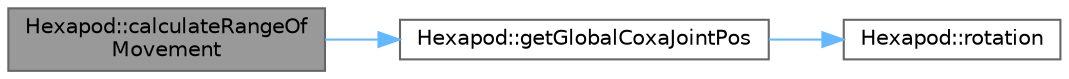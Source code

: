 digraph "Hexapod::calculateRangeOfMovement"
{
 // LATEX_PDF_SIZE
  bgcolor="transparent";
  edge [fontname=Helvetica,fontsize=10,labelfontname=Helvetica,labelfontsize=10];
  node [fontname=Helvetica,fontsize=10,shape=box,height=0.2,width=0.4];
  rankdir="LR";
  Node1 [id="Node000001",label="Hexapod::calculateRangeOf\lMovement",height=0.2,width=0.4,color="gray40", fillcolor="grey60", style="filled", fontcolor="black",tooltip=" "];
  Node1 -> Node2 [id="edge1_Node000001_Node000002",color="steelblue1",style="solid",tooltip=" "];
  Node2 [id="Node000002",label="Hexapod::getGlobalCoxaJointPos",height=0.2,width=0.4,color="grey40", fillcolor="white", style="filled",URL="$class_hexapod.html#a58aa696cdc6ec754d38ce68e06ad3ae7",tooltip=" "];
  Node2 -> Node3 [id="edge2_Node000002_Node000003",color="steelblue1",style="solid",tooltip=" "];
  Node3 [id="Node000003",label="Hexapod::rotation",height=0.2,width=0.4,color="grey40", fillcolor="white", style="filled",URL="$class_hexapod.html#a7153615231f0fd115de15a78dd7e5230",tooltip=" "];
}
